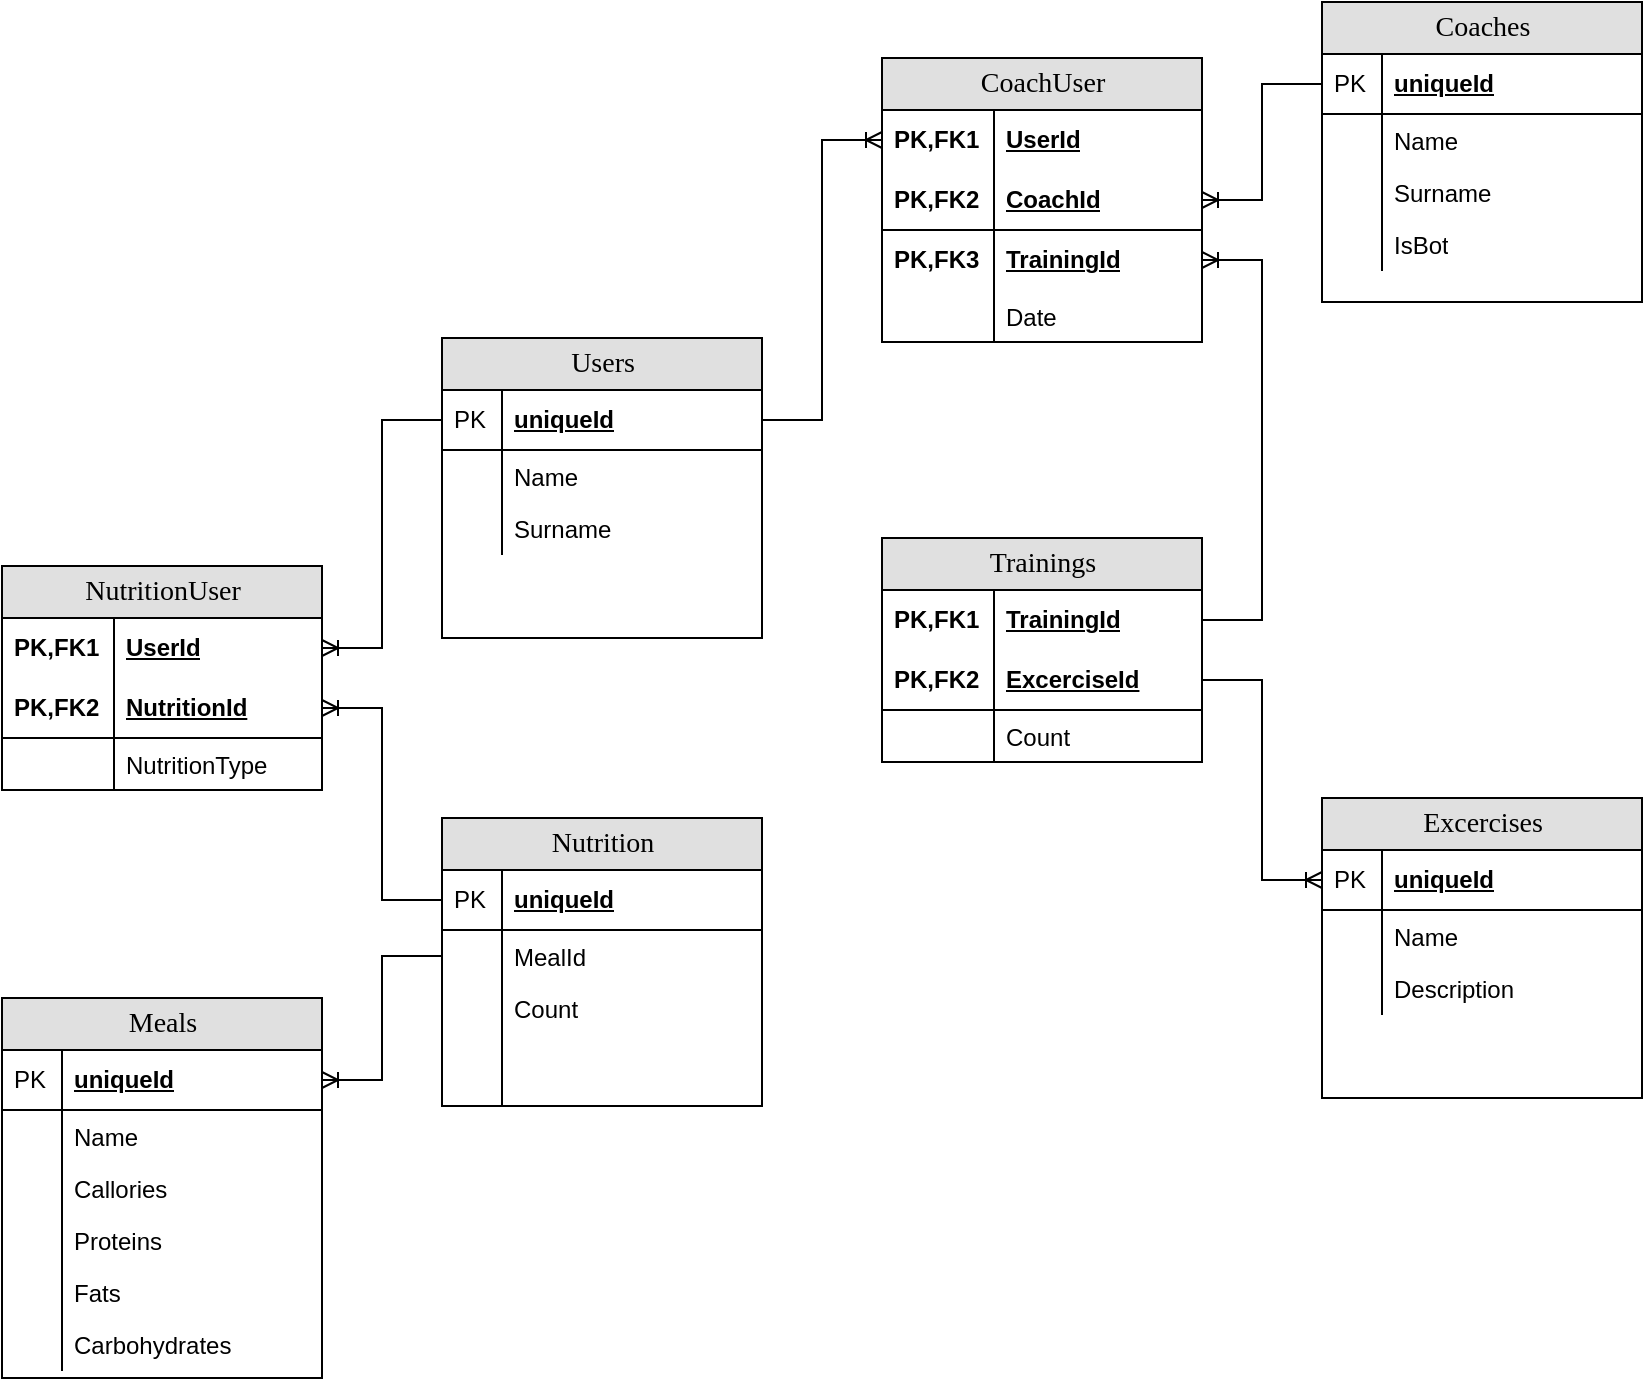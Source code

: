<mxfile version="26.2.14">
  <diagram name="Page-1" id="e56a1550-8fbb-45ad-956c-1786394a9013">
    <mxGraphModel dx="1426" dy="785" grid="1" gridSize="10" guides="1" tooltips="1" connect="1" arrows="1" fold="1" page="1" pageScale="1" pageWidth="1169" pageHeight="827" background="none" math="0" shadow="0">
      <root>
        <mxCell id="0" />
        <mxCell id="1" parent="0" />
        <mxCell id="2e49270ec7c68f3f-1" value="NutritionUser" style="swimlane;html=1;fontStyle=0;childLayout=stackLayout;horizontal=1;startSize=26;fillColor=#e0e0e0;horizontalStack=0;resizeParent=1;resizeLast=0;collapsible=1;marginBottom=0;swimlaneFillColor=#ffffff;align=center;rounded=0;shadow=0;comic=0;labelBackgroundColor=none;strokeWidth=1;fontFamily=Verdana;fontSize=14" parent="1" vertex="1">
          <mxGeometry x="180" y="352" width="160" height="112" as="geometry" />
        </mxCell>
        <mxCell id="2e49270ec7c68f3f-2" value="UserId" style="shape=partialRectangle;top=0;left=0;right=0;bottom=0;html=1;align=left;verticalAlign=middle;fillColor=none;spacingLeft=60;spacingRight=4;whiteSpace=wrap;overflow=hidden;rotatable=0;points=[[0,0.5],[1,0.5]];portConstraint=eastwest;dropTarget=0;fontStyle=5;" parent="2e49270ec7c68f3f-1" vertex="1">
          <mxGeometry y="26" width="160" height="30" as="geometry" />
        </mxCell>
        <mxCell id="2e49270ec7c68f3f-3" value="PK,FK1" style="shape=partialRectangle;fontStyle=1;top=0;left=0;bottom=0;html=1;fillColor=none;align=left;verticalAlign=middle;spacingLeft=4;spacingRight=4;whiteSpace=wrap;overflow=hidden;rotatable=0;points=[];portConstraint=eastwest;part=1;" parent="2e49270ec7c68f3f-2" vertex="1" connectable="0">
          <mxGeometry width="56" height="30" as="geometry" />
        </mxCell>
        <mxCell id="2e49270ec7c68f3f-4" value="NutritionId" style="shape=partialRectangle;top=0;left=0;right=0;bottom=1;html=1;align=left;verticalAlign=middle;fillColor=none;spacingLeft=60;spacingRight=4;whiteSpace=wrap;overflow=hidden;rotatable=0;points=[[0,0.5],[1,0.5]];portConstraint=eastwest;dropTarget=0;fontStyle=5;" parent="2e49270ec7c68f3f-1" vertex="1">
          <mxGeometry y="56" width="160" height="30" as="geometry" />
        </mxCell>
        <mxCell id="2e49270ec7c68f3f-5" value="PK,FK2" style="shape=partialRectangle;fontStyle=1;top=0;left=0;bottom=0;html=1;fillColor=none;align=left;verticalAlign=middle;spacingLeft=4;spacingRight=4;whiteSpace=wrap;overflow=hidden;rotatable=0;points=[];portConstraint=eastwest;part=1;" parent="2e49270ec7c68f3f-4" vertex="1" connectable="0">
          <mxGeometry width="56" height="30" as="geometry" />
        </mxCell>
        <mxCell id="2e49270ec7c68f3f-6" value="NutritionType" style="shape=partialRectangle;top=0;left=0;right=0;bottom=0;html=1;align=left;verticalAlign=top;fillColor=none;spacingLeft=60;spacingRight=4;whiteSpace=wrap;overflow=hidden;rotatable=0;points=[[0,0.5],[1,0.5]];portConstraint=eastwest;dropTarget=0;" parent="2e49270ec7c68f3f-1" vertex="1">
          <mxGeometry y="86" width="160" height="26" as="geometry" />
        </mxCell>
        <mxCell id="2e49270ec7c68f3f-7" value="" style="shape=partialRectangle;top=0;left=0;bottom=0;html=1;fillColor=none;align=left;verticalAlign=top;spacingLeft=4;spacingRight=4;whiteSpace=wrap;overflow=hidden;rotatable=0;points=[];portConstraint=eastwest;part=1;" parent="2e49270ec7c68f3f-6" vertex="1" connectable="0">
          <mxGeometry width="56" height="26" as="geometry" />
        </mxCell>
        <mxCell id="2e49270ec7c68f3f-8" value="Nutrition" style="swimlane;html=1;fontStyle=0;childLayout=stackLayout;horizontal=1;startSize=26;fillColor=#e0e0e0;horizontalStack=0;resizeParent=1;resizeLast=0;collapsible=1;marginBottom=0;swimlaneFillColor=#ffffff;align=center;rounded=0;shadow=0;comic=0;labelBackgroundColor=none;strokeWidth=1;fontFamily=Verdana;fontSize=14;swimlaneLine=1;" parent="1" vertex="1">
          <mxGeometry x="400" y="478" width="160" height="144" as="geometry" />
        </mxCell>
        <mxCell id="2e49270ec7c68f3f-9" value="uniqueId" style="shape=partialRectangle;top=0;left=0;right=0;bottom=1;html=1;align=left;verticalAlign=middle;fillColor=none;spacingLeft=34;spacingRight=4;whiteSpace=wrap;overflow=hidden;rotatable=0;points=[[0,0.5],[1,0.5]];portConstraint=eastwest;dropTarget=0;fontStyle=5;" parent="2e49270ec7c68f3f-8" vertex="1">
          <mxGeometry y="26" width="160" height="30" as="geometry" />
        </mxCell>
        <mxCell id="2e49270ec7c68f3f-10" value="PK" style="shape=partialRectangle;top=0;left=0;bottom=0;html=1;fillColor=none;align=left;verticalAlign=middle;spacingLeft=4;spacingRight=4;whiteSpace=wrap;overflow=hidden;rotatable=0;points=[];portConstraint=eastwest;part=1;" parent="2e49270ec7c68f3f-9" vertex="1" connectable="0">
          <mxGeometry width="30" height="30" as="geometry" />
        </mxCell>
        <mxCell id="2e49270ec7c68f3f-11" value="MealId" style="shape=partialRectangle;top=0;left=0;right=0;bottom=0;html=1;align=left;verticalAlign=top;fillColor=none;spacingLeft=34;spacingRight=4;whiteSpace=wrap;overflow=hidden;rotatable=0;points=[[0,0.5],[1,0.5]];portConstraint=eastwest;dropTarget=0;" parent="2e49270ec7c68f3f-8" vertex="1">
          <mxGeometry y="56" width="160" height="26" as="geometry" />
        </mxCell>
        <mxCell id="2e49270ec7c68f3f-12" value="" style="shape=partialRectangle;top=0;left=0;bottom=0;html=1;fillColor=none;align=left;verticalAlign=top;spacingLeft=4;spacingRight=4;whiteSpace=wrap;overflow=hidden;rotatable=0;points=[];portConstraint=eastwest;part=1;" parent="2e49270ec7c68f3f-11" vertex="1" connectable="0">
          <mxGeometry width="30" height="26" as="geometry" />
        </mxCell>
        <mxCell id="2e49270ec7c68f3f-13" value="Count" style="shape=partialRectangle;top=0;left=0;right=0;bottom=0;html=1;align=left;verticalAlign=top;fillColor=none;spacingLeft=34;spacingRight=4;whiteSpace=wrap;overflow=hidden;rotatable=0;points=[[0,0.5],[1,0.5]];portConstraint=eastwest;dropTarget=0;" parent="2e49270ec7c68f3f-8" vertex="1">
          <mxGeometry y="82" width="160" height="26" as="geometry" />
        </mxCell>
        <mxCell id="2e49270ec7c68f3f-14" value="" style="shape=partialRectangle;top=0;left=0;bottom=0;html=1;fillColor=none;align=left;verticalAlign=top;spacingLeft=4;spacingRight=4;whiteSpace=wrap;overflow=hidden;rotatable=0;points=[];portConstraint=eastwest;part=1;" parent="2e49270ec7c68f3f-13" vertex="1" connectable="0">
          <mxGeometry width="30" height="26" as="geometry" />
        </mxCell>
        <mxCell id="2e49270ec7c68f3f-17" value="" style="shape=partialRectangle;top=0;left=0;right=0;bottom=0;html=1;align=left;verticalAlign=top;fillColor=none;spacingLeft=34;spacingRight=4;whiteSpace=wrap;overflow=hidden;rotatable=0;points=[[0,0.5],[1,0.5]];portConstraint=eastwest;dropTarget=0;" parent="2e49270ec7c68f3f-8" vertex="1">
          <mxGeometry y="108" width="160" height="30" as="geometry" />
        </mxCell>
        <mxCell id="2e49270ec7c68f3f-18" value="" style="shape=partialRectangle;top=0;left=0;bottom=0;html=1;fillColor=none;align=left;verticalAlign=top;spacingLeft=4;spacingRight=4;whiteSpace=wrap;overflow=hidden;rotatable=0;points=[];portConstraint=eastwest;part=1;" parent="2e49270ec7c68f3f-17" vertex="1" connectable="0">
          <mxGeometry width="30" height="36" as="geometry" />
        </mxCell>
        <mxCell id="XJpWFirePbKW0gkUve2i-1" value="Users" style="swimlane;html=1;fontStyle=0;childLayout=stackLayout;horizontal=1;startSize=26;fillColor=#e0e0e0;horizontalStack=0;resizeParent=1;resizeLast=0;collapsible=1;marginBottom=0;swimlaneFillColor=#ffffff;align=center;rounded=0;shadow=0;comic=0;labelBackgroundColor=none;strokeWidth=1;fontFamily=Verdana;fontSize=14;swimlaneLine=1;" vertex="1" parent="1">
          <mxGeometry x="400" y="238" width="160" height="150" as="geometry" />
        </mxCell>
        <mxCell id="XJpWFirePbKW0gkUve2i-2" value="uniqueId" style="shape=partialRectangle;top=0;left=0;right=0;bottom=1;html=1;align=left;verticalAlign=middle;fillColor=none;spacingLeft=34;spacingRight=4;whiteSpace=wrap;overflow=hidden;rotatable=0;points=[[0,0.5],[1,0.5]];portConstraint=eastwest;dropTarget=0;fontStyle=5;" vertex="1" parent="XJpWFirePbKW0gkUve2i-1">
          <mxGeometry y="26" width="160" height="30" as="geometry" />
        </mxCell>
        <mxCell id="XJpWFirePbKW0gkUve2i-3" value="PK" style="shape=partialRectangle;top=0;left=0;bottom=0;html=1;fillColor=none;align=left;verticalAlign=middle;spacingLeft=4;spacingRight=4;whiteSpace=wrap;overflow=hidden;rotatable=0;points=[];portConstraint=eastwest;part=1;" vertex="1" connectable="0" parent="XJpWFirePbKW0gkUve2i-2">
          <mxGeometry width="30" height="30" as="geometry" />
        </mxCell>
        <mxCell id="XJpWFirePbKW0gkUve2i-4" value="Name" style="shape=partialRectangle;top=0;left=0;right=0;bottom=0;html=1;align=left;verticalAlign=top;fillColor=none;spacingLeft=34;spacingRight=4;whiteSpace=wrap;overflow=hidden;rotatable=0;points=[[0,0.5],[1,0.5]];portConstraint=eastwest;dropTarget=0;" vertex="1" parent="XJpWFirePbKW0gkUve2i-1">
          <mxGeometry y="56" width="160" height="26" as="geometry" />
        </mxCell>
        <mxCell id="XJpWFirePbKW0gkUve2i-5" value="" style="shape=partialRectangle;top=0;left=0;bottom=0;html=1;fillColor=none;align=left;verticalAlign=top;spacingLeft=4;spacingRight=4;whiteSpace=wrap;overflow=hidden;rotatable=0;points=[];portConstraint=eastwest;part=1;" vertex="1" connectable="0" parent="XJpWFirePbKW0gkUve2i-4">
          <mxGeometry width="30" height="26" as="geometry" />
        </mxCell>
        <mxCell id="XJpWFirePbKW0gkUve2i-6" value="Surname" style="shape=partialRectangle;top=0;left=0;right=0;bottom=0;html=1;align=left;verticalAlign=top;fillColor=none;spacingLeft=34;spacingRight=4;whiteSpace=wrap;overflow=hidden;rotatable=0;points=[[0,0.5],[1,0.5]];portConstraint=eastwest;dropTarget=0;" vertex="1" parent="XJpWFirePbKW0gkUve2i-1">
          <mxGeometry y="82" width="160" height="26" as="geometry" />
        </mxCell>
        <mxCell id="XJpWFirePbKW0gkUve2i-7" value="" style="shape=partialRectangle;top=0;left=0;bottom=0;html=1;fillColor=none;align=left;verticalAlign=top;spacingLeft=4;spacingRight=4;whiteSpace=wrap;overflow=hidden;rotatable=0;points=[];portConstraint=eastwest;part=1;" vertex="1" connectable="0" parent="XJpWFirePbKW0gkUve2i-6">
          <mxGeometry width="30" height="26" as="geometry" />
        </mxCell>
        <mxCell id="XJpWFirePbKW0gkUve2i-14" value="Excercises" style="swimlane;html=1;fontStyle=0;childLayout=stackLayout;horizontal=1;startSize=26;fillColor=#e0e0e0;horizontalStack=0;resizeParent=1;resizeLast=0;collapsible=1;marginBottom=0;swimlaneFillColor=#ffffff;align=center;rounded=0;shadow=0;comic=0;labelBackgroundColor=none;strokeWidth=1;fontFamily=Verdana;fontSize=14;swimlaneLine=1;" vertex="1" parent="1">
          <mxGeometry x="840" y="468" width="160" height="150" as="geometry" />
        </mxCell>
        <mxCell id="XJpWFirePbKW0gkUve2i-15" value="uniqueId" style="shape=partialRectangle;top=0;left=0;right=0;bottom=1;html=1;align=left;verticalAlign=middle;fillColor=none;spacingLeft=34;spacingRight=4;whiteSpace=wrap;overflow=hidden;rotatable=0;points=[[0,0.5],[1,0.5]];portConstraint=eastwest;dropTarget=0;fontStyle=5;" vertex="1" parent="XJpWFirePbKW0gkUve2i-14">
          <mxGeometry y="26" width="160" height="30" as="geometry" />
        </mxCell>
        <mxCell id="XJpWFirePbKW0gkUve2i-16" value="PK" style="shape=partialRectangle;top=0;left=0;bottom=0;html=1;fillColor=none;align=left;verticalAlign=middle;spacingLeft=4;spacingRight=4;whiteSpace=wrap;overflow=hidden;rotatable=0;points=[];portConstraint=eastwest;part=1;" vertex="1" connectable="0" parent="XJpWFirePbKW0gkUve2i-15">
          <mxGeometry width="30" height="30" as="geometry" />
        </mxCell>
        <mxCell id="XJpWFirePbKW0gkUve2i-17" value="Name" style="shape=partialRectangle;top=0;left=0;right=0;bottom=0;html=1;align=left;verticalAlign=top;fillColor=none;spacingLeft=34;spacingRight=4;whiteSpace=wrap;overflow=hidden;rotatable=0;points=[[0,0.5],[1,0.5]];portConstraint=eastwest;dropTarget=0;" vertex="1" parent="XJpWFirePbKW0gkUve2i-14">
          <mxGeometry y="56" width="160" height="26" as="geometry" />
        </mxCell>
        <mxCell id="XJpWFirePbKW0gkUve2i-18" value="" style="shape=partialRectangle;top=0;left=0;bottom=0;html=1;fillColor=none;align=left;verticalAlign=top;spacingLeft=4;spacingRight=4;whiteSpace=wrap;overflow=hidden;rotatable=0;points=[];portConstraint=eastwest;part=1;" vertex="1" connectable="0" parent="XJpWFirePbKW0gkUve2i-17">
          <mxGeometry width="30" height="26" as="geometry" />
        </mxCell>
        <mxCell id="XJpWFirePbKW0gkUve2i-19" value="Description" style="shape=partialRectangle;top=0;left=0;right=0;bottom=0;html=1;align=left;verticalAlign=top;fillColor=none;spacingLeft=34;spacingRight=4;whiteSpace=wrap;overflow=hidden;rotatable=0;points=[[0,0.5],[1,0.5]];portConstraint=eastwest;dropTarget=0;" vertex="1" parent="XJpWFirePbKW0gkUve2i-14">
          <mxGeometry y="82" width="160" height="26" as="geometry" />
        </mxCell>
        <mxCell id="XJpWFirePbKW0gkUve2i-20" value="" style="shape=partialRectangle;top=0;left=0;bottom=0;html=1;fillColor=none;align=left;verticalAlign=top;spacingLeft=4;spacingRight=4;whiteSpace=wrap;overflow=hidden;rotatable=0;points=[];portConstraint=eastwest;part=1;" vertex="1" connectable="0" parent="XJpWFirePbKW0gkUve2i-19">
          <mxGeometry width="30" height="26" as="geometry" />
        </mxCell>
        <mxCell id="XJpWFirePbKW0gkUve2i-30" value="Trainings" style="swimlane;html=1;fontStyle=0;childLayout=stackLayout;horizontal=1;startSize=26;fillColor=#e0e0e0;horizontalStack=0;resizeParent=1;resizeLast=0;collapsible=1;marginBottom=0;swimlaneFillColor=#ffffff;align=center;rounded=0;shadow=0;comic=0;labelBackgroundColor=none;strokeWidth=1;fontFamily=Verdana;fontSize=14" vertex="1" parent="1">
          <mxGeometry x="620" y="338" width="160" height="112" as="geometry" />
        </mxCell>
        <mxCell id="XJpWFirePbKW0gkUve2i-31" value="TrainingId" style="shape=partialRectangle;top=0;left=0;right=0;bottom=0;html=1;align=left;verticalAlign=middle;fillColor=none;spacingLeft=60;spacingRight=4;whiteSpace=wrap;overflow=hidden;rotatable=0;points=[[0,0.5],[1,0.5]];portConstraint=eastwest;dropTarget=0;fontStyle=5;" vertex="1" parent="XJpWFirePbKW0gkUve2i-30">
          <mxGeometry y="26" width="160" height="30" as="geometry" />
        </mxCell>
        <mxCell id="XJpWFirePbKW0gkUve2i-32" value="PK,FK1" style="shape=partialRectangle;fontStyle=1;top=0;left=0;bottom=0;html=1;fillColor=none;align=left;verticalAlign=middle;spacingLeft=4;spacingRight=4;whiteSpace=wrap;overflow=hidden;rotatable=0;points=[];portConstraint=eastwest;part=1;" vertex="1" connectable="0" parent="XJpWFirePbKW0gkUve2i-31">
          <mxGeometry width="56" height="30" as="geometry" />
        </mxCell>
        <mxCell id="XJpWFirePbKW0gkUve2i-33" value="&lt;span style=&quot;text-align: center; text-wrap-mode: nowrap;&quot;&gt;&lt;font face=&quot;Helvetica&quot; style=&quot;&quot;&gt;ExcerciseId&lt;/font&gt;&lt;/span&gt;" style="shape=partialRectangle;top=0;left=0;right=0;bottom=1;html=1;align=left;verticalAlign=middle;fillColor=none;spacingLeft=60;spacingRight=4;whiteSpace=wrap;overflow=hidden;rotatable=0;points=[[0,0.5],[1,0.5]];portConstraint=eastwest;dropTarget=0;fontStyle=5;" vertex="1" parent="XJpWFirePbKW0gkUve2i-30">
          <mxGeometry y="56" width="160" height="30" as="geometry" />
        </mxCell>
        <mxCell id="XJpWFirePbKW0gkUve2i-34" value="PK,FK2" style="shape=partialRectangle;fontStyle=1;top=0;left=0;bottom=0;html=1;fillColor=none;align=left;verticalAlign=middle;spacingLeft=4;spacingRight=4;whiteSpace=wrap;overflow=hidden;rotatable=0;points=[];portConstraint=eastwest;part=1;" vertex="1" connectable="0" parent="XJpWFirePbKW0gkUve2i-33">
          <mxGeometry width="56" height="30" as="geometry" />
        </mxCell>
        <mxCell id="XJpWFirePbKW0gkUve2i-35" value="Count" style="shape=partialRectangle;top=0;left=0;right=0;bottom=0;html=1;align=left;verticalAlign=top;fillColor=none;spacingLeft=60;spacingRight=4;whiteSpace=wrap;overflow=hidden;rotatable=0;points=[[0,0.5],[1,0.5]];portConstraint=eastwest;dropTarget=0;" vertex="1" parent="XJpWFirePbKW0gkUve2i-30">
          <mxGeometry y="86" width="160" height="26" as="geometry" />
        </mxCell>
        <mxCell id="XJpWFirePbKW0gkUve2i-36" value="" style="shape=partialRectangle;top=0;left=0;bottom=0;html=1;fillColor=none;align=left;verticalAlign=top;spacingLeft=4;spacingRight=4;whiteSpace=wrap;overflow=hidden;rotatable=0;points=[];portConstraint=eastwest;part=1;" vertex="1" connectable="0" parent="XJpWFirePbKW0gkUve2i-35">
          <mxGeometry width="56" height="26" as="geometry" />
        </mxCell>
        <mxCell id="XJpWFirePbKW0gkUve2i-40" value="Coaches" style="swimlane;html=1;fontStyle=0;childLayout=stackLayout;horizontal=1;startSize=26;fillColor=#e0e0e0;horizontalStack=0;resizeParent=1;resizeLast=0;collapsible=1;marginBottom=0;swimlaneFillColor=#ffffff;align=center;rounded=0;shadow=0;comic=0;labelBackgroundColor=none;strokeWidth=1;fontFamily=Verdana;fontSize=14;swimlaneLine=1;" vertex="1" parent="1">
          <mxGeometry x="840" y="70" width="160" height="150" as="geometry" />
        </mxCell>
        <mxCell id="XJpWFirePbKW0gkUve2i-41" value="uniqueId" style="shape=partialRectangle;top=0;left=0;right=0;bottom=1;html=1;align=left;verticalAlign=middle;fillColor=none;spacingLeft=34;spacingRight=4;whiteSpace=wrap;overflow=hidden;rotatable=0;points=[[0,0.5],[1,0.5]];portConstraint=eastwest;dropTarget=0;fontStyle=5;" vertex="1" parent="XJpWFirePbKW0gkUve2i-40">
          <mxGeometry y="26" width="160" height="30" as="geometry" />
        </mxCell>
        <mxCell id="XJpWFirePbKW0gkUve2i-42" value="PK" style="shape=partialRectangle;top=0;left=0;bottom=0;html=1;fillColor=none;align=left;verticalAlign=middle;spacingLeft=4;spacingRight=4;whiteSpace=wrap;overflow=hidden;rotatable=0;points=[];portConstraint=eastwest;part=1;" vertex="1" connectable="0" parent="XJpWFirePbKW0gkUve2i-41">
          <mxGeometry width="30" height="30" as="geometry" />
        </mxCell>
        <mxCell id="XJpWFirePbKW0gkUve2i-43" value="Name" style="shape=partialRectangle;top=0;left=0;right=0;bottom=0;html=1;align=left;verticalAlign=top;fillColor=none;spacingLeft=34;spacingRight=4;whiteSpace=wrap;overflow=hidden;rotatable=0;points=[[0,0.5],[1,0.5]];portConstraint=eastwest;dropTarget=0;" vertex="1" parent="XJpWFirePbKW0gkUve2i-40">
          <mxGeometry y="56" width="160" height="26" as="geometry" />
        </mxCell>
        <mxCell id="XJpWFirePbKW0gkUve2i-44" value="" style="shape=partialRectangle;top=0;left=0;bottom=0;html=1;fillColor=none;align=left;verticalAlign=top;spacingLeft=4;spacingRight=4;whiteSpace=wrap;overflow=hidden;rotatable=0;points=[];portConstraint=eastwest;part=1;" vertex="1" connectable="0" parent="XJpWFirePbKW0gkUve2i-43">
          <mxGeometry width="30" height="26" as="geometry" />
        </mxCell>
        <mxCell id="XJpWFirePbKW0gkUve2i-45" value="Surname" style="shape=partialRectangle;top=0;left=0;right=0;bottom=0;html=1;align=left;verticalAlign=top;fillColor=none;spacingLeft=34;spacingRight=4;whiteSpace=wrap;overflow=hidden;rotatable=0;points=[[0,0.5],[1,0.5]];portConstraint=eastwest;dropTarget=0;" vertex="1" parent="XJpWFirePbKW0gkUve2i-40">
          <mxGeometry y="82" width="160" height="26" as="geometry" />
        </mxCell>
        <mxCell id="XJpWFirePbKW0gkUve2i-46" value="" style="shape=partialRectangle;top=0;left=0;bottom=0;html=1;fillColor=none;align=left;verticalAlign=top;spacingLeft=4;spacingRight=4;whiteSpace=wrap;overflow=hidden;rotatable=0;points=[];portConstraint=eastwest;part=1;" vertex="1" connectable="0" parent="XJpWFirePbKW0gkUve2i-45">
          <mxGeometry width="30" height="26" as="geometry" />
        </mxCell>
        <mxCell id="XJpWFirePbKW0gkUve2i-47" value="IsBot" style="shape=partialRectangle;top=0;left=0;right=0;bottom=0;html=1;align=left;verticalAlign=top;fillColor=none;spacingLeft=34;spacingRight=4;whiteSpace=wrap;overflow=hidden;rotatable=0;points=[[0,0.5],[1,0.5]];portConstraint=eastwest;dropTarget=0;" vertex="1" parent="XJpWFirePbKW0gkUve2i-40">
          <mxGeometry y="108" width="160" height="26" as="geometry" />
        </mxCell>
        <mxCell id="XJpWFirePbKW0gkUve2i-48" value="" style="shape=partialRectangle;top=0;left=0;bottom=0;html=1;fillColor=none;align=left;verticalAlign=top;spacingLeft=4;spacingRight=4;whiteSpace=wrap;overflow=hidden;rotatable=0;points=[];portConstraint=eastwest;part=1;" vertex="1" connectable="0" parent="XJpWFirePbKW0gkUve2i-47">
          <mxGeometry width="30" height="26" as="geometry" />
        </mxCell>
        <mxCell id="XJpWFirePbKW0gkUve2i-49" value="CoachUser" style="swimlane;html=1;fontStyle=0;childLayout=stackLayout;horizontal=1;startSize=26;fillColor=#e0e0e0;horizontalStack=0;resizeParent=1;resizeLast=0;collapsible=1;marginBottom=0;swimlaneFillColor=#ffffff;align=center;rounded=0;shadow=0;comic=0;labelBackgroundColor=none;strokeWidth=1;fontFamily=Verdana;fontSize=14" vertex="1" parent="1">
          <mxGeometry x="620" y="98" width="160" height="142" as="geometry" />
        </mxCell>
        <mxCell id="XJpWFirePbKW0gkUve2i-50" value="UserId" style="shape=partialRectangle;top=0;left=0;right=0;bottom=0;html=1;align=left;verticalAlign=middle;fillColor=none;spacingLeft=60;spacingRight=4;whiteSpace=wrap;overflow=hidden;rotatable=0;points=[[0,0.5],[1,0.5]];portConstraint=eastwest;dropTarget=0;fontStyle=5;" vertex="1" parent="XJpWFirePbKW0gkUve2i-49">
          <mxGeometry y="26" width="160" height="30" as="geometry" />
        </mxCell>
        <mxCell id="XJpWFirePbKW0gkUve2i-51" value="PK,FK1" style="shape=partialRectangle;fontStyle=1;top=0;left=0;bottom=0;html=1;fillColor=none;align=left;verticalAlign=middle;spacingLeft=4;spacingRight=4;whiteSpace=wrap;overflow=hidden;rotatable=0;points=[];portConstraint=eastwest;part=1;" vertex="1" connectable="0" parent="XJpWFirePbKW0gkUve2i-50">
          <mxGeometry width="56" height="30" as="geometry" />
        </mxCell>
        <mxCell id="XJpWFirePbKW0gkUve2i-52" value="CoachId" style="shape=partialRectangle;top=0;left=0;right=0;bottom=1;html=1;align=left;verticalAlign=middle;fillColor=none;spacingLeft=60;spacingRight=4;whiteSpace=wrap;overflow=hidden;rotatable=0;points=[[0,0.5],[1,0.5]];portConstraint=eastwest;dropTarget=0;fontStyle=5;" vertex="1" parent="XJpWFirePbKW0gkUve2i-49">
          <mxGeometry y="56" width="160" height="30" as="geometry" />
        </mxCell>
        <mxCell id="XJpWFirePbKW0gkUve2i-53" value="PK,FK2" style="shape=partialRectangle;fontStyle=1;top=0;left=0;bottom=0;html=1;fillColor=none;align=left;verticalAlign=middle;spacingLeft=4;spacingRight=4;whiteSpace=wrap;overflow=hidden;rotatable=0;points=[];portConstraint=eastwest;part=1;" vertex="1" connectable="0" parent="XJpWFirePbKW0gkUve2i-52">
          <mxGeometry width="56" height="30" as="geometry" />
        </mxCell>
        <mxCell id="XJpWFirePbKW0gkUve2i-85" value="TrainingId" style="shape=partialRectangle;top=0;left=0;right=0;bottom=0;html=1;align=left;verticalAlign=middle;fillColor=none;spacingLeft=60;spacingRight=4;whiteSpace=wrap;overflow=hidden;rotatable=0;points=[[0,0.5],[1,0.5]];portConstraint=eastwest;dropTarget=0;fontStyle=5;" vertex="1" parent="XJpWFirePbKW0gkUve2i-49">
          <mxGeometry y="86" width="160" height="30" as="geometry" />
        </mxCell>
        <mxCell id="XJpWFirePbKW0gkUve2i-86" value="PK,FK3" style="shape=partialRectangle;fontStyle=1;top=0;left=0;bottom=0;html=1;fillColor=none;align=left;verticalAlign=middle;spacingLeft=4;spacingRight=4;whiteSpace=wrap;overflow=hidden;rotatable=0;points=[];portConstraint=eastwest;part=1;" vertex="1" connectable="0" parent="XJpWFirePbKW0gkUve2i-85">
          <mxGeometry width="56" height="30" as="geometry" />
        </mxCell>
        <mxCell id="XJpWFirePbKW0gkUve2i-95" value="Date" style="shape=partialRectangle;top=0;left=0;right=0;bottom=0;html=1;align=left;verticalAlign=top;fillColor=none;spacingLeft=60;spacingRight=4;whiteSpace=wrap;overflow=hidden;rotatable=0;points=[[0,0.5],[1,0.5]];portConstraint=eastwest;dropTarget=0;" vertex="1" parent="XJpWFirePbKW0gkUve2i-49">
          <mxGeometry y="116" width="160" height="26" as="geometry" />
        </mxCell>
        <mxCell id="XJpWFirePbKW0gkUve2i-96" value="" style="shape=partialRectangle;top=0;left=0;bottom=0;html=1;fillColor=none;align=left;verticalAlign=top;spacingLeft=4;spacingRight=4;whiteSpace=wrap;overflow=hidden;rotatable=0;points=[];portConstraint=eastwest;part=1;" vertex="1" connectable="0" parent="XJpWFirePbKW0gkUve2i-95">
          <mxGeometry width="56" height="26" as="geometry" />
        </mxCell>
        <mxCell id="2e49270ec7c68f3f-30" value="Meals" style="swimlane;html=1;fontStyle=0;childLayout=stackLayout;horizontal=1;startSize=26;fillColor=#e0e0e0;horizontalStack=0;resizeParent=1;resizeLast=0;collapsible=1;marginBottom=0;swimlaneFillColor=#ffffff;align=center;rounded=0;shadow=0;comic=0;labelBackgroundColor=none;strokeWidth=1;fontFamily=Verdana;fontSize=14" parent="1" vertex="1">
          <mxGeometry x="180" y="568" width="160" height="190" as="geometry" />
        </mxCell>
        <mxCell id="2e49270ec7c68f3f-31" value="uniqueId" style="shape=partialRectangle;top=0;left=0;right=0;bottom=1;html=1;align=left;verticalAlign=middle;fillColor=none;spacingLeft=34;spacingRight=4;whiteSpace=wrap;overflow=hidden;rotatable=0;points=[[0,0.5],[1,0.5]];portConstraint=eastwest;dropTarget=0;fontStyle=5;" parent="2e49270ec7c68f3f-30" vertex="1">
          <mxGeometry y="26" width="160" height="30" as="geometry" />
        </mxCell>
        <mxCell id="2e49270ec7c68f3f-32" value="PK" style="shape=partialRectangle;top=0;left=0;bottom=0;html=1;fillColor=none;align=left;verticalAlign=middle;spacingLeft=4;spacingRight=4;whiteSpace=wrap;overflow=hidden;rotatable=0;points=[];portConstraint=eastwest;part=1;" parent="2e49270ec7c68f3f-31" vertex="1" connectable="0">
          <mxGeometry width="30" height="30" as="geometry" />
        </mxCell>
        <mxCell id="2e49270ec7c68f3f-33" value="Name" style="shape=partialRectangle;top=0;left=0;right=0;bottom=0;html=1;align=left;verticalAlign=top;fillColor=none;spacingLeft=34;spacingRight=4;whiteSpace=wrap;overflow=hidden;rotatable=0;points=[[0,0.5],[1,0.5]];portConstraint=eastwest;dropTarget=0;" parent="2e49270ec7c68f3f-30" vertex="1">
          <mxGeometry y="56" width="160" height="26" as="geometry" />
        </mxCell>
        <mxCell id="2e49270ec7c68f3f-34" value="" style="shape=partialRectangle;top=0;left=0;bottom=0;html=1;fillColor=none;align=left;verticalAlign=top;spacingLeft=4;spacingRight=4;whiteSpace=wrap;overflow=hidden;rotatable=0;points=[];portConstraint=eastwest;part=1;" parent="2e49270ec7c68f3f-33" vertex="1" connectable="0">
          <mxGeometry width="30" height="26" as="geometry" />
        </mxCell>
        <mxCell id="2e49270ec7c68f3f-35" value="Callories" style="shape=partialRectangle;top=0;left=0;right=0;bottom=0;html=1;align=left;verticalAlign=top;fillColor=none;spacingLeft=34;spacingRight=4;whiteSpace=wrap;overflow=hidden;rotatable=0;points=[[0,0.5],[1,0.5]];portConstraint=eastwest;dropTarget=0;" parent="2e49270ec7c68f3f-30" vertex="1">
          <mxGeometry y="82" width="160" height="26" as="geometry" />
        </mxCell>
        <mxCell id="2e49270ec7c68f3f-36" value="" style="shape=partialRectangle;top=0;left=0;bottom=0;html=1;fillColor=none;align=left;verticalAlign=top;spacingLeft=4;spacingRight=4;whiteSpace=wrap;overflow=hidden;rotatable=0;points=[];portConstraint=eastwest;part=1;" parent="2e49270ec7c68f3f-35" vertex="1" connectable="0">
          <mxGeometry width="30" height="26" as="geometry" />
        </mxCell>
        <mxCell id="XJpWFirePbKW0gkUve2i-67" value="Proteins" style="shape=partialRectangle;top=0;left=0;right=0;bottom=0;html=1;align=left;verticalAlign=top;fillColor=none;spacingLeft=34;spacingRight=4;whiteSpace=wrap;overflow=hidden;rotatable=0;points=[[0,0.5],[1,0.5]];portConstraint=eastwest;dropTarget=0;" vertex="1" parent="2e49270ec7c68f3f-30">
          <mxGeometry y="108" width="160" height="26" as="geometry" />
        </mxCell>
        <mxCell id="XJpWFirePbKW0gkUve2i-68" value="" style="shape=partialRectangle;top=0;left=0;bottom=0;html=1;fillColor=none;align=left;verticalAlign=top;spacingLeft=4;spacingRight=4;whiteSpace=wrap;overflow=hidden;rotatable=0;points=[];portConstraint=eastwest;part=1;" vertex="1" connectable="0" parent="XJpWFirePbKW0gkUve2i-67">
          <mxGeometry width="30" height="26" as="geometry" />
        </mxCell>
        <mxCell id="XJpWFirePbKW0gkUve2i-65" value="Fats" style="shape=partialRectangle;top=0;left=0;right=0;bottom=0;html=1;align=left;verticalAlign=top;fillColor=none;spacingLeft=34;spacingRight=4;whiteSpace=wrap;overflow=hidden;rotatable=0;points=[[0,0.5],[1,0.5]];portConstraint=eastwest;dropTarget=0;" vertex="1" parent="2e49270ec7c68f3f-30">
          <mxGeometry y="134" width="160" height="26" as="geometry" />
        </mxCell>
        <mxCell id="XJpWFirePbKW0gkUve2i-66" value="" style="shape=partialRectangle;top=0;left=0;bottom=0;html=1;fillColor=none;align=left;verticalAlign=top;spacingLeft=4;spacingRight=4;whiteSpace=wrap;overflow=hidden;rotatable=0;points=[];portConstraint=eastwest;part=1;" vertex="1" connectable="0" parent="XJpWFirePbKW0gkUve2i-65">
          <mxGeometry width="30" height="26" as="geometry" />
        </mxCell>
        <mxCell id="XJpWFirePbKW0gkUve2i-69" value="Carbohydrates" style="shape=partialRectangle;top=0;left=0;right=0;bottom=0;html=1;align=left;verticalAlign=top;fillColor=none;spacingLeft=34;spacingRight=4;whiteSpace=wrap;overflow=hidden;rotatable=0;points=[[0,0.5],[1,0.5]];portConstraint=eastwest;dropTarget=0;" vertex="1" parent="2e49270ec7c68f3f-30">
          <mxGeometry y="160" width="160" height="26" as="geometry" />
        </mxCell>
        <mxCell id="XJpWFirePbKW0gkUve2i-70" value="" style="shape=partialRectangle;top=0;left=0;bottom=0;html=1;fillColor=none;align=left;verticalAlign=top;spacingLeft=4;spacingRight=4;whiteSpace=wrap;overflow=hidden;rotatable=0;points=[];portConstraint=eastwest;part=1;" vertex="1" connectable="0" parent="XJpWFirePbKW0gkUve2i-69">
          <mxGeometry width="30" height="26" as="geometry" />
        </mxCell>
        <mxCell id="XJpWFirePbKW0gkUve2i-60" value="" style="edgeStyle=entityRelationEdgeStyle;fontSize=12;html=1;endArrow=ERoneToMany;rounded=0;" edge="1" parent="1" source="XJpWFirePbKW0gkUve2i-33" target="XJpWFirePbKW0gkUve2i-15">
          <mxGeometry width="100" height="100" relative="1" as="geometry">
            <mxPoint x="460" y="679" as="sourcePoint" />
            <mxPoint x="430" y="318" as="targetPoint" />
          </mxGeometry>
        </mxCell>
        <mxCell id="XJpWFirePbKW0gkUve2i-82" value="" style="edgeStyle=entityRelationEdgeStyle;fontSize=12;html=1;endArrow=ERoneToMany;rounded=0;" edge="1" parent="1" source="2e49270ec7c68f3f-11" target="2e49270ec7c68f3f-31">
          <mxGeometry width="100" height="100" relative="1" as="geometry">
            <mxPoint x="210" y="798" as="sourcePoint" />
            <mxPoint x="340" y="798" as="targetPoint" />
          </mxGeometry>
        </mxCell>
        <mxCell id="XJpWFirePbKW0gkUve2i-92" value="" style="edgeStyle=entityRelationEdgeStyle;fontSize=12;html=1;endArrow=ERoneToMany;rounded=0;" edge="1" parent="1" source="XJpWFirePbKW0gkUve2i-2" target="XJpWFirePbKW0gkUve2i-50">
          <mxGeometry width="100" height="100" relative="1" as="geometry">
            <mxPoint x="590" y="345" as="sourcePoint" />
            <mxPoint x="690" y="245" as="targetPoint" />
          </mxGeometry>
        </mxCell>
        <mxCell id="XJpWFirePbKW0gkUve2i-93" value="" style="edgeStyle=entityRelationEdgeStyle;fontSize=12;html=1;endArrow=ERoneToMany;rounded=0;" edge="1" parent="1" source="XJpWFirePbKW0gkUve2i-41" target="XJpWFirePbKW0gkUve2i-52">
          <mxGeometry width="100" height="100" relative="1" as="geometry">
            <mxPoint x="460" y="338" as="sourcePoint" />
            <mxPoint x="560" y="238" as="targetPoint" />
          </mxGeometry>
        </mxCell>
        <mxCell id="XJpWFirePbKW0gkUve2i-94" value="" style="edgeStyle=entityRelationEdgeStyle;fontSize=12;html=1;endArrow=ERoneToMany;rounded=0;" edge="1" parent="1" source="XJpWFirePbKW0gkUve2i-31" target="XJpWFirePbKW0gkUve2i-85">
          <mxGeometry width="100" height="100" relative="1" as="geometry">
            <mxPoint x="700" y="508" as="sourcePoint" />
            <mxPoint x="670" y="278" as="targetPoint" />
          </mxGeometry>
        </mxCell>
        <mxCell id="XJpWFirePbKW0gkUve2i-97" value="" style="edgeStyle=entityRelationEdgeStyle;fontSize=12;html=1;endArrow=ERoneToMany;rounded=0;" edge="1" parent="1" source="XJpWFirePbKW0gkUve2i-2" target="2e49270ec7c68f3f-2">
          <mxGeometry width="100" height="100" relative="1" as="geometry">
            <mxPoint x="520" y="440" as="sourcePoint" />
            <mxPoint x="620" y="340" as="targetPoint" />
          </mxGeometry>
        </mxCell>
        <mxCell id="XJpWFirePbKW0gkUve2i-98" value="" style="edgeStyle=entityRelationEdgeStyle;fontSize=12;html=1;endArrow=ERoneToMany;rounded=0;" edge="1" parent="1" source="2e49270ec7c68f3f-9" target="2e49270ec7c68f3f-4">
          <mxGeometry width="100" height="100" relative="1" as="geometry">
            <mxPoint x="680" y="500" as="sourcePoint" />
            <mxPoint x="620" y="614" as="targetPoint" />
          </mxGeometry>
        </mxCell>
      </root>
    </mxGraphModel>
  </diagram>
</mxfile>
